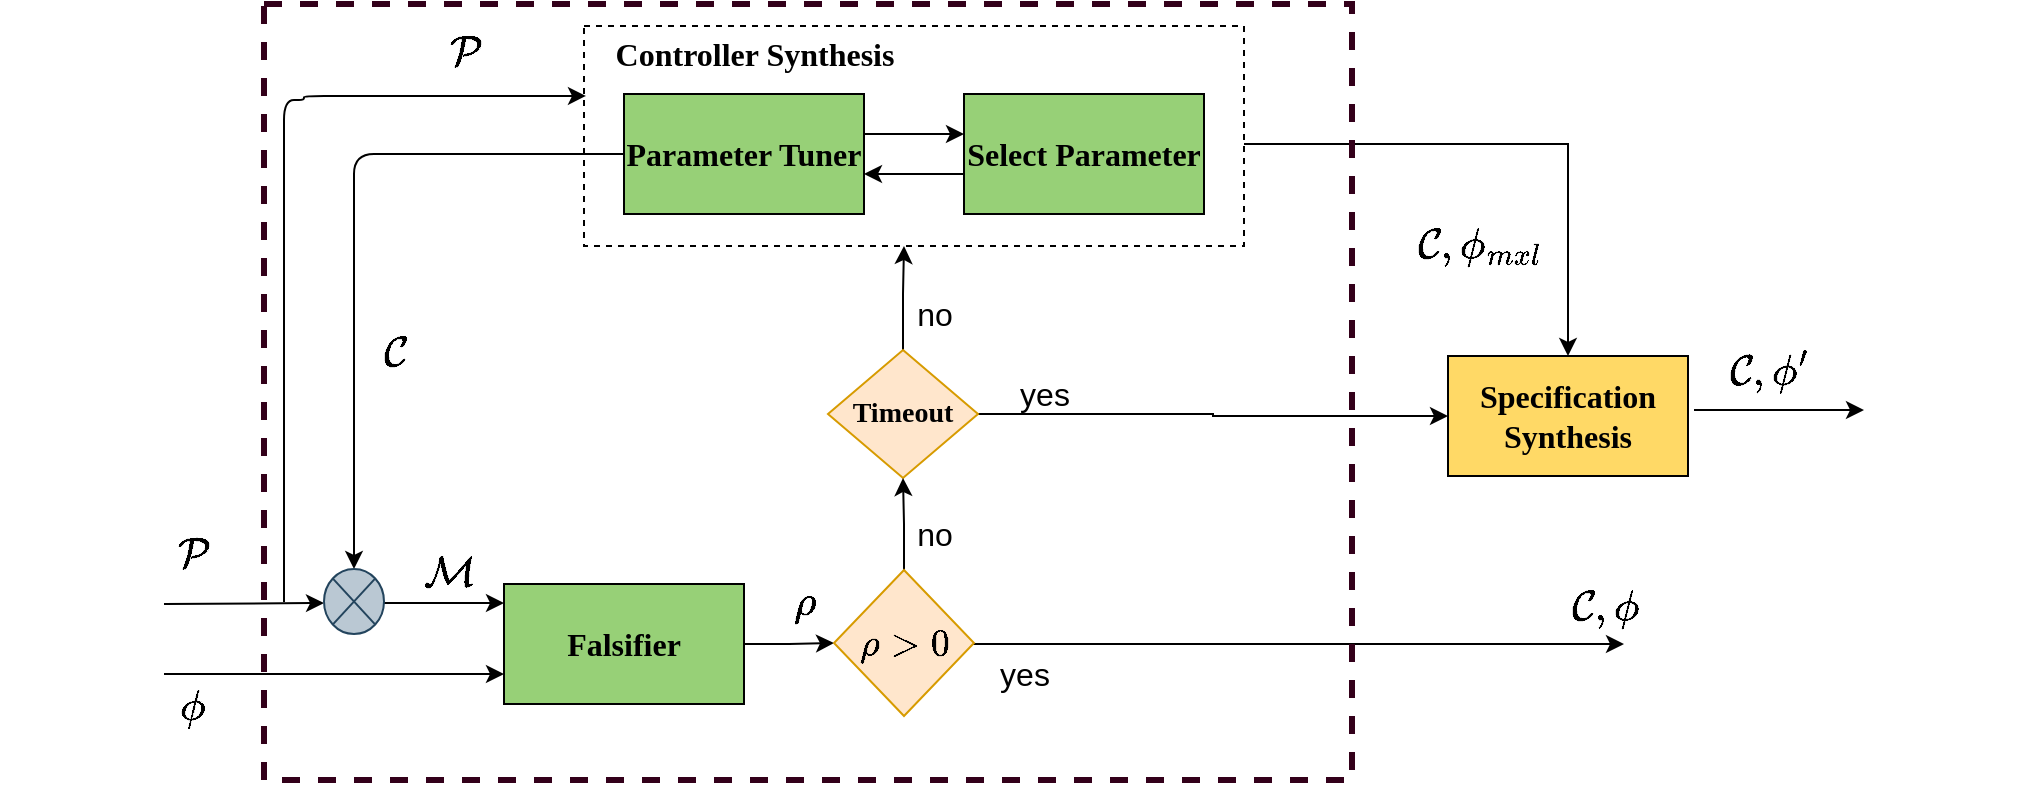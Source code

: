 <mxfile version="15.2.9" type="github"><diagram id="HPMyCTs1JtdewsG8-r8l" name="Page-1"><mxGraphModel dx="1742" dy="551" grid="1" gridSize="16" guides="1" tooltips="1" connect="1" arrows="1" fold="1" page="1" pageScale="1" pageWidth="850" pageHeight="1100" math="1" shadow="0"><root><mxCell id="0"/><mxCell id="1" parent="0"/><mxCell id="0roCsXZs07hfI-0RXTEd-21" value="" style="endArrow=classic;html=1;" parent="1" edge="1"><mxGeometry relative="1" as="geometry"><mxPoint x="50" y="464.5" as="sourcePoint"/><mxPoint x="120" y="464.5" as="targetPoint"/></mxGeometry></mxCell><mxCell id="0roCsXZs07hfI-0RXTEd-46" value="" style="endArrow=classic;html=1;" parent="1" edge="1"><mxGeometry relative="1" as="geometry"><mxPoint x="-50" y="465" as="sourcePoint"/><mxPoint x="30" y="464.5" as="targetPoint"/></mxGeometry></mxCell><mxCell id="0roCsXZs07hfI-0RXTEd-48" value="" style="endArrow=classic;html=1;" parent="1" edge="1"><mxGeometry relative="1" as="geometry"><mxPoint x="-50" y="500" as="sourcePoint"/><mxPoint x="120" y="500" as="targetPoint"/></mxGeometry></mxCell><mxCell id="0roCsXZs07hfI-0RXTEd-82" value="&lt;b&gt;&lt;font style=&quot;font-size: 18px&quot;&gt;$$\mathcal{C}$$&lt;/font&gt;&lt;/b&gt;" style="text;html=1;align=center;verticalAlign=middle;resizable=0;points=[];autosize=1;strokeColor=none;fillColor=none;" parent="1" vertex="1"><mxGeometry x="-39" y="324" width="208" height="32" as="geometry"/></mxCell><mxCell id="0roCsXZs07hfI-0RXTEd-85" value="&lt;b&gt;&lt;font style=&quot;font-size: 18px&quot;&gt;$$\phi$$&lt;/font&gt;&lt;/b&gt;" style="text;html=1;align=center;verticalAlign=middle;resizable=0;points=[];autosize=1;strokeColor=none;fillColor=none;" parent="1" vertex="1"><mxGeometry x="-92" y="501" width="112" height="32" as="geometry"/></mxCell><mxCell id="0roCsXZs07hfI-0RXTEd-86" value="&lt;b&gt;&lt;font style=&quot;font-size: 18px&quot;&gt;$$\mathcal{P}$$&lt;/font&gt;&lt;/b&gt;" style="text;html=1;align=center;verticalAlign=middle;resizable=0;points=[];autosize=1;strokeColor=none;fillColor=none;" parent="1" vertex="1"><mxGeometry x="-132" y="424.5" width="192" height="32" as="geometry"/></mxCell><mxCell id="0roCsXZs07hfI-0RXTEd-87" value="&lt;font style=&quot;font-size: 18px&quot;&gt;&lt;b&gt;$$\rho$$&lt;/b&gt;&lt;/font&gt;" style="text;html=1;align=center;verticalAlign=middle;resizable=0;points=[];autosize=1;strokeColor=none;fillColor=none;" parent="1" vertex="1"><mxGeometry x="214" y="449" width="112" height="32" as="geometry"/></mxCell><mxCell id="0roCsXZs07hfI-0RXTEd-89" value="&lt;b&gt;&lt;font style=&quot;font-size: 18px&quot;&gt;$$\mathcal{M}$$&lt;/font&gt;&lt;/b&gt;" style="text;html=1;align=center;verticalAlign=middle;resizable=0;points=[];autosize=1;strokeColor=none;fillColor=none;" parent="1" vertex="1"><mxGeometry x="-12" y="434" width="208" height="32" as="geometry"/></mxCell><mxCell id="FNa_Qqf1uXG0-d_bG-Wr-1" value="" style="edgeStyle=orthogonalEdgeStyle;rounded=0;orthogonalLoop=1;jettySize=auto;html=1;" parent="1" source="KR0jnZ5FBIjMVYTQxTM6-1" target="KR0jnZ5FBIjMVYTQxTM6-4" edge="1"><mxGeometry relative="1" as="geometry"><Array as="points"><mxPoint x="330" y="230"/><mxPoint x="330" y="230"/></Array></mxGeometry></mxCell><mxCell id="KR0jnZ5FBIjMVYTQxTM6-1" value="&lt;font style=&quot;font-size: 16px&quot; face=&quot;Comic Sans MS&quot;&gt;&lt;b&gt;Parameter Tuner&lt;/b&gt;&lt;/font&gt;" style="rounded=0;whiteSpace=wrap;html=1;fillColor=#97D077;" parent="1" vertex="1"><mxGeometry x="180" y="210" width="120" height="60" as="geometry"/></mxCell><mxCell id="FNa_Qqf1uXG0-d_bG-Wr-7" value="" style="edgeStyle=orthogonalEdgeStyle;rounded=0;orthogonalLoop=1;jettySize=auto;html=1;" parent="1" source="KR0jnZ5FBIjMVYTQxTM6-2" target="FNa_Qqf1uXG0-d_bG-Wr-4" edge="1"><mxGeometry relative="1" as="geometry"/></mxCell><mxCell id="KR0jnZ5FBIjMVYTQxTM6-2" value="&lt;font style=&quot;font-size: 16px&quot; face=&quot;Comic Sans MS&quot;&gt;&lt;b&gt;Falsifier&lt;/b&gt;&lt;/font&gt;" style="rounded=0;whiteSpace=wrap;html=1;fillColor=#97D077;" parent="1" vertex="1"><mxGeometry x="120" y="455" width="120" height="60" as="geometry"/></mxCell><mxCell id="FNa_Qqf1uXG0-d_bG-Wr-2" value="" style="edgeStyle=orthogonalEdgeStyle;rounded=0;orthogonalLoop=1;jettySize=auto;html=1;" parent="1" source="KR0jnZ5FBIjMVYTQxTM6-4" target="KR0jnZ5FBIjMVYTQxTM6-1" edge="1"><mxGeometry relative="1" as="geometry"><Array as="points"><mxPoint x="310" y="250"/><mxPoint x="310" y="250"/></Array></mxGeometry></mxCell><mxCell id="KR0jnZ5FBIjMVYTQxTM6-4" value="&lt;font style=&quot;font-size: 16px&quot;&gt;&lt;b&gt;&lt;font style=&quot;font-size: 16px&quot; face=&quot;Comic Sans MS&quot;&gt;Select Parameter&lt;/font&gt;&lt;/b&gt;&lt;/font&gt;" style="rounded=0;whiteSpace=wrap;html=1;fillColor=#97D077;" parent="1" vertex="1"><mxGeometry x="350" y="210" width="120" height="60" as="geometry"/></mxCell><mxCell id="KR0jnZ5FBIjMVYTQxTM6-8" value="" style="edgeStyle=segmentEdgeStyle;endArrow=classic;html=1;exitX=0;exitY=0.5;exitDx=0;exitDy=0;entryX=0.5;entryY=0;entryDx=0;entryDy=0;" parent="1" source="KR0jnZ5FBIjMVYTQxTM6-1" target="KR0jnZ5FBIjMVYTQxTM6-9" edge="1"><mxGeometry width="50" height="50" relative="1" as="geometry"><mxPoint x="175" y="280" as="sourcePoint"/><mxPoint x="50" y="410" as="targetPoint"/></mxGeometry></mxCell><mxCell id="KR0jnZ5FBIjMVYTQxTM6-9" value="" style="shape=sumEllipse;perimeter=ellipsePerimeter;whiteSpace=wrap;html=1;backgroundOutline=1;strokeColor=#23445d;fillColor=#bac8d3;" parent="1" vertex="1"><mxGeometry x="30" y="447.5" width="30" height="32.5" as="geometry"/></mxCell><mxCell id="FNa_Qqf1uXG0-d_bG-Wr-14" value="" style="edgeStyle=orthogonalEdgeStyle;rounded=0;orthogonalLoop=1;jettySize=auto;html=1;" parent="1" source="FNa_Qqf1uXG0-d_bG-Wr-3" target="FNa_Qqf1uXG0-d_bG-Wr-10" edge="1"><mxGeometry relative="1" as="geometry"><Array as="points"><mxPoint x="320" y="310"/><mxPoint x="320" y="310"/></Array></mxGeometry></mxCell><mxCell id="FNa_Qqf1uXG0-d_bG-Wr-24" value="" style="edgeStyle=orthogonalEdgeStyle;rounded=0;orthogonalLoop=1;jettySize=auto;html=1;" parent="1" source="FNa_Qqf1uXG0-d_bG-Wr-3" target="FNa_Qqf1uXG0-d_bG-Wr-5" edge="1"><mxGeometry relative="1" as="geometry"/></mxCell><mxCell id="FNa_Qqf1uXG0-d_bG-Wr-3" value="&lt;font style=&quot;font-size: 14px&quot; face=&quot;Comic Sans MS&quot;&gt;&lt;b&gt;Timeout&lt;/b&gt;&lt;/font&gt;" style="rhombus;whiteSpace=wrap;html=1;fillColor=#ffe6cc;strokeColor=#d79b00;" parent="1" vertex="1"><mxGeometry x="282" y="338" width="75" height="64" as="geometry"/></mxCell><mxCell id="FNa_Qqf1uXG0-d_bG-Wr-8" value="" style="edgeStyle=orthogonalEdgeStyle;rounded=0;orthogonalLoop=1;jettySize=auto;html=1;" parent="1" source="FNa_Qqf1uXG0-d_bG-Wr-4" target="FNa_Qqf1uXG0-d_bG-Wr-3" edge="1"><mxGeometry relative="1" as="geometry"/></mxCell><mxCell id="FNa_Qqf1uXG0-d_bG-Wr-9" value="" style="edgeStyle=orthogonalEdgeStyle;rounded=0;orthogonalLoop=1;jettySize=auto;html=1;" parent="1" source="FNa_Qqf1uXG0-d_bG-Wr-4" edge="1"><mxGeometry relative="1" as="geometry"><mxPoint x="680" y="485" as="targetPoint"/><Array as="points"><mxPoint x="670" y="485"/></Array></mxGeometry></mxCell><mxCell id="FNa_Qqf1uXG0-d_bG-Wr-4" value="&lt;font style=&quot;font-size: 16px&quot;&gt;&lt;b&gt;$$\rho&amp;gt;0$$&lt;/b&gt;&lt;/font&gt;" style="rhombus;whiteSpace=wrap;html=1;fillColor=#ffe6cc;strokeColor=#d79b00;" parent="1" vertex="1"><mxGeometry x="285" y="448" width="70" height="73" as="geometry"/></mxCell><mxCell id="FNa_Qqf1uXG0-d_bG-Wr-5" value="&lt;font style=&quot;font-size: 16px&quot;&gt;&lt;b&gt;&lt;font style=&quot;font-size: 16px&quot; face=&quot;Comic Sans MS&quot;&gt;Specification Synthesis&lt;br&gt;&lt;/font&gt;&lt;/b&gt;&lt;/font&gt;" style="rounded=0;whiteSpace=wrap;html=1;fillColor=#FFD966;" parent="1" vertex="1"><mxGeometry x="592" y="341" width="120" height="60" as="geometry"/></mxCell><mxCell id="FNa_Qqf1uXG0-d_bG-Wr-16" style="edgeStyle=orthogonalEdgeStyle;rounded=0;orthogonalLoop=1;jettySize=auto;html=1;entryX=0.5;entryY=0;entryDx=0;entryDy=0;" parent="1" source="FNa_Qqf1uXG0-d_bG-Wr-10" target="FNa_Qqf1uXG0-d_bG-Wr-5" edge="1"><mxGeometry relative="1" as="geometry"><mxPoint x="520" y="330" as="targetPoint"/><Array as="points"><mxPoint x="652" y="235"/></Array></mxGeometry></mxCell><mxCell id="FNa_Qqf1uXG0-d_bG-Wr-10" value="" style="rounded=0;whiteSpace=wrap;html=1;fillColor=none;dashed=1;" parent="1" vertex="1"><mxGeometry x="160" y="176" width="330" height="110" as="geometry"/></mxCell><mxCell id="FNa_Qqf1uXG0-d_bG-Wr-11" value="&lt;font style=&quot;font-size: 16px&quot;&gt;&lt;b&gt;&lt;font style=&quot;font-size: 16px&quot; face=&quot;Comic Sans MS&quot;&gt;Controller Synthesis&lt;br&gt;&lt;/font&gt;&lt;/b&gt;&lt;/font&gt;" style="text;html=1;align=center;verticalAlign=middle;resizable=0;points=[];autosize=1;strokeColor=none;" parent="1" vertex="1"><mxGeometry x="160" y="180" width="170" height="20" as="geometry"/></mxCell><mxCell id="FNa_Qqf1uXG0-d_bG-Wr-12" value="&lt;font style=&quot;font-size: 16px&quot;&gt;no&lt;/font&gt;" style="text;html=1;align=center;verticalAlign=middle;resizable=0;points=[];autosize=1;strokeColor=none;" parent="1" vertex="1"><mxGeometry x="311" y="422" width="48" height="16" as="geometry"/></mxCell><mxCell id="FNa_Qqf1uXG0-d_bG-Wr-13" value="&lt;font style=&quot;font-size: 16px&quot;&gt;yes&lt;/font&gt;" style="text;html=1;align=center;verticalAlign=middle;resizable=0;points=[];autosize=1;strokeColor=none;" parent="1" vertex="1"><mxGeometry x="356" y="492" width="48" height="16" as="geometry"/></mxCell><mxCell id="FNa_Qqf1uXG0-d_bG-Wr-15" value="&lt;font style=&quot;font-size: 18px&quot;&gt;&lt;b&gt;$$\mathcal{P}$$&lt;/b&gt;&lt;/font&gt;" style="text;html=1;align=center;verticalAlign=middle;resizable=0;points=[];autosize=1;strokeColor=none;" parent="1" vertex="1"><mxGeometry x="4" y="174" width="192" height="32" as="geometry"/></mxCell><mxCell id="FNa_Qqf1uXG0-d_bG-Wr-17" value="&lt;font style=&quot;font-size: 18px&quot;&gt;&lt;b&gt;$$\mathcal{C}, \phi_{mxl}$$&lt;/b&gt;&lt;/font&gt;" style="text;html=1;align=center;verticalAlign=middle;resizable=0;points=[];autosize=1;strokeColor=none;" parent="1" vertex="1"><mxGeometry x="448" y="270" width="320" height="32" as="geometry"/></mxCell><mxCell id="FNa_Qqf1uXG0-d_bG-Wr-19" value="" style="rounded=0;whiteSpace=wrap;html=1;dashed=1;fillColor=none;strokeColor=#33001A;strokeWidth=3;perimeterSpacing=1;" parent="1" vertex="1"><mxGeometry y="165" width="544" height="388" as="geometry"/></mxCell><mxCell id="FNa_Qqf1uXG0-d_bG-Wr-21" value="" style="edgeStyle=segmentEdgeStyle;endArrow=classic;html=1;" parent="1" edge="1"><mxGeometry width="50" height="50" relative="1" as="geometry"><mxPoint x="715" y="368" as="sourcePoint"/><mxPoint x="800" y="368.5" as="targetPoint"/></mxGeometry></mxCell><mxCell id="FNa_Qqf1uXG0-d_bG-Wr-25" value="&lt;font style=&quot;font-size: 16px&quot;&gt;yes&lt;/font&gt;" style="text;html=1;align=center;verticalAlign=middle;resizable=0;points=[];autosize=1;strokeColor=none;" parent="1" vertex="1"><mxGeometry x="366" y="352" width="48" height="16" as="geometry"/></mxCell><mxCell id="FNa_Qqf1uXG0-d_bG-Wr-27" value="&lt;font style=&quot;font-size: 16px&quot;&gt;no&lt;/font&gt;" style="text;html=1;align=center;verticalAlign=middle;resizable=0;points=[];autosize=1;strokeColor=none;" parent="1" vertex="1"><mxGeometry x="311" y="312" width="48" height="16" as="geometry"/></mxCell><mxCell id="FNa_Qqf1uXG0-d_bG-Wr-29" value="" style="edgeStyle=segmentEdgeStyle;endArrow=classic;html=1;exitX=0.8;exitY=0.95;exitDx=0;exitDy=0;exitPerimeter=0;entryX=0.003;entryY=0.318;entryDx=0;entryDy=0;entryPerimeter=0;" parent="1" target="FNa_Qqf1uXG0-d_bG-Wr-10" edge="1"><mxGeometry width="50" height="50" relative="1" as="geometry"><mxPoint x="10" y="464" as="sourcePoint"/><mxPoint x="150" y="212.5" as="targetPoint"/><Array as="points"><mxPoint x="10" y="213"/><mxPoint x="20" y="213"/><mxPoint x="20" y="211"/></Array></mxGeometry></mxCell><mxCell id="PLcxmT6wfgVHZayz3ays-4" value="&lt;font style=&quot;font-size: 18px&quot;&gt;&lt;b&gt;$$\mathcal{C}, \phi$$&lt;br&gt;&lt;/b&gt;&lt;/font&gt;" style="text;html=1;align=center;verticalAlign=middle;resizable=0;points=[];autosize=1;strokeColor=none;" parent="1" vertex="1"><mxGeometry x="542" y="461.5" width="256" height="32" as="geometry"/></mxCell><mxCell id="PLcxmT6wfgVHZayz3ays-5" value="&lt;font style=&quot;font-size: 18px&quot;&gt;&lt;b&gt;$$\mathcal{C}, \phi'$$&lt;br&gt;&lt;/b&gt;&lt;/font&gt;" style="text;html=1;align=center;verticalAlign=middle;resizable=0;points=[];autosize=1;strokeColor=none;" parent="1" vertex="1"><mxGeometry x="624" y="344" width="256" height="32" as="geometry"/></mxCell></root></mxGraphModel></diagram></mxfile>